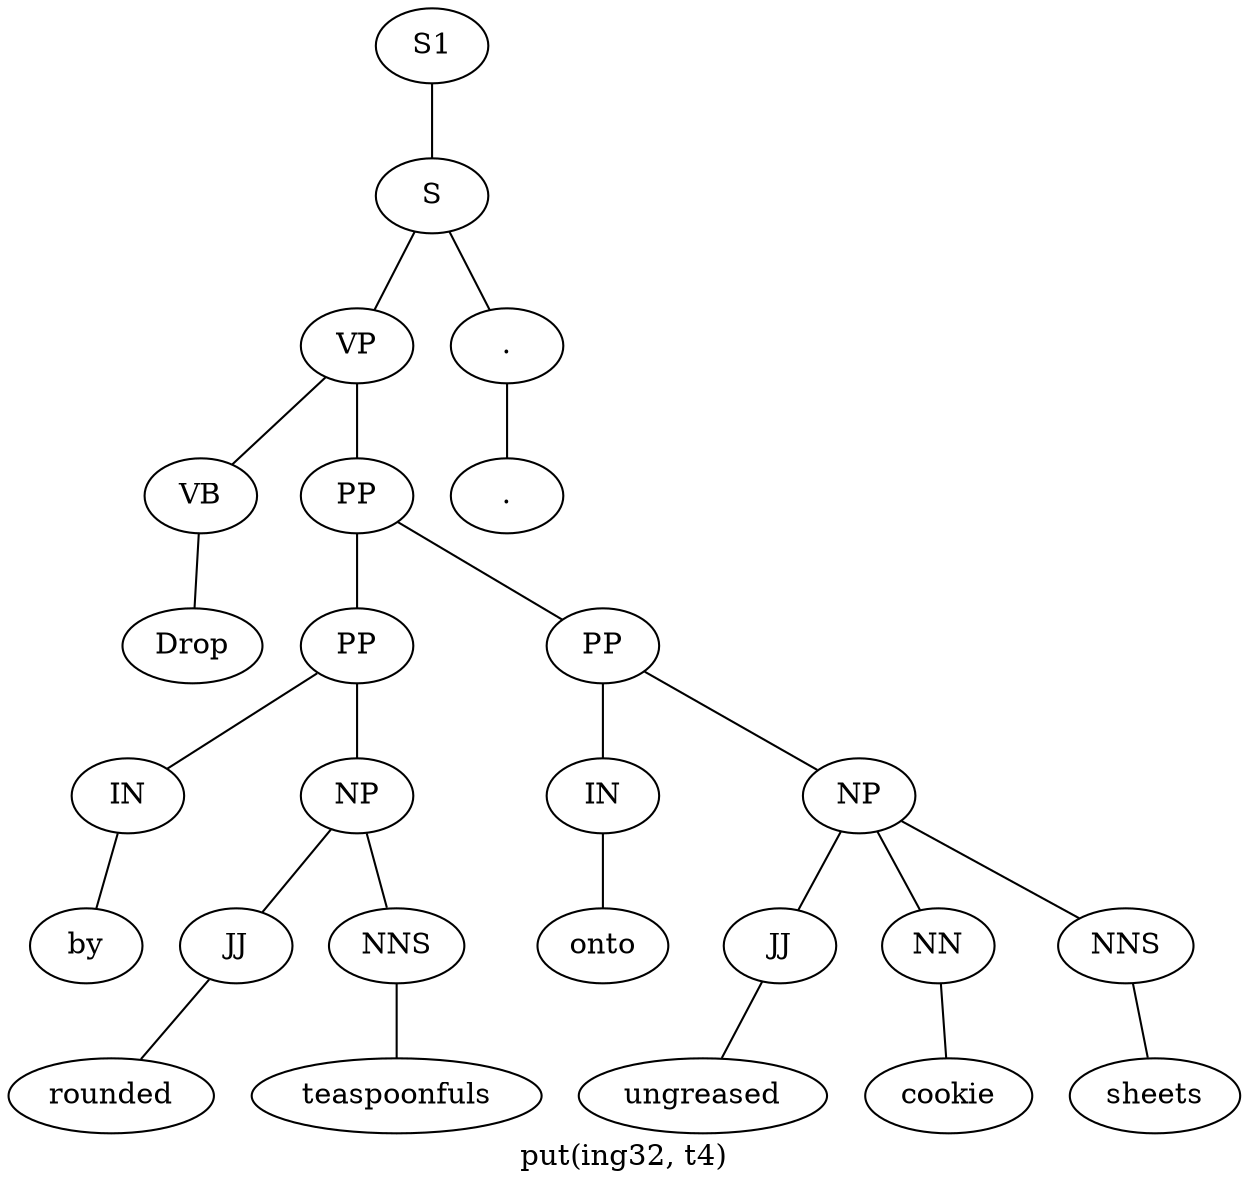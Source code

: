 graph SyntaxGraph {
	label = "put(ing32, t4)";
	Node0 [label="S1"];
	Node1 [label="S"];
	Node2 [label="VP"];
	Node3 [label="VB"];
	Node4 [label="Drop"];
	Node5 [label="PP"];
	Node6 [label="PP"];
	Node7 [label="IN"];
	Node8 [label="by"];
	Node9 [label="NP"];
	Node10 [label="JJ"];
	Node11 [label="rounded"];
	Node12 [label="NNS"];
	Node13 [label="teaspoonfuls"];
	Node14 [label="PP"];
	Node15 [label="IN"];
	Node16 [label="onto"];
	Node17 [label="NP"];
	Node18 [label="JJ"];
	Node19 [label="ungreased"];
	Node20 [label="NN"];
	Node21 [label="cookie"];
	Node22 [label="NNS"];
	Node23 [label="sheets"];
	Node24 [label="."];
	Node25 [label="."];

	Node0 -- Node1;
	Node1 -- Node2;
	Node1 -- Node24;
	Node2 -- Node3;
	Node2 -- Node5;
	Node3 -- Node4;
	Node5 -- Node6;
	Node5 -- Node14;
	Node6 -- Node7;
	Node6 -- Node9;
	Node7 -- Node8;
	Node9 -- Node10;
	Node9 -- Node12;
	Node10 -- Node11;
	Node12 -- Node13;
	Node14 -- Node15;
	Node14 -- Node17;
	Node15 -- Node16;
	Node17 -- Node18;
	Node17 -- Node20;
	Node17 -- Node22;
	Node18 -- Node19;
	Node20 -- Node21;
	Node22 -- Node23;
	Node24 -- Node25;
}